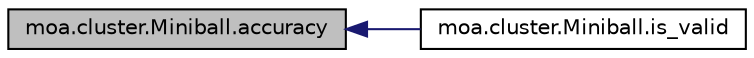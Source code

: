 digraph G
{
  edge [fontname="Helvetica",fontsize="10",labelfontname="Helvetica",labelfontsize="10"];
  node [fontname="Helvetica",fontsize="10",shape=record];
  rankdir=LR;
  Node1 [label="moa.cluster.Miniball.accuracy",height=0.2,width=0.4,color="black", fillcolor="grey75", style="filled" fontcolor="black"];
  Node1 -> Node2 [dir=back,color="midnightblue",fontsize="10",style="solid",fontname="Helvetica"];
  Node2 [label="moa.cluster.Miniball.is_valid",height=0.2,width=0.4,color="black", fillcolor="white", style="filled",URL="$classmoa_1_1cluster_1_1Miniball.html#a89964f3d488b895186873b9c8982dc75"];
}
